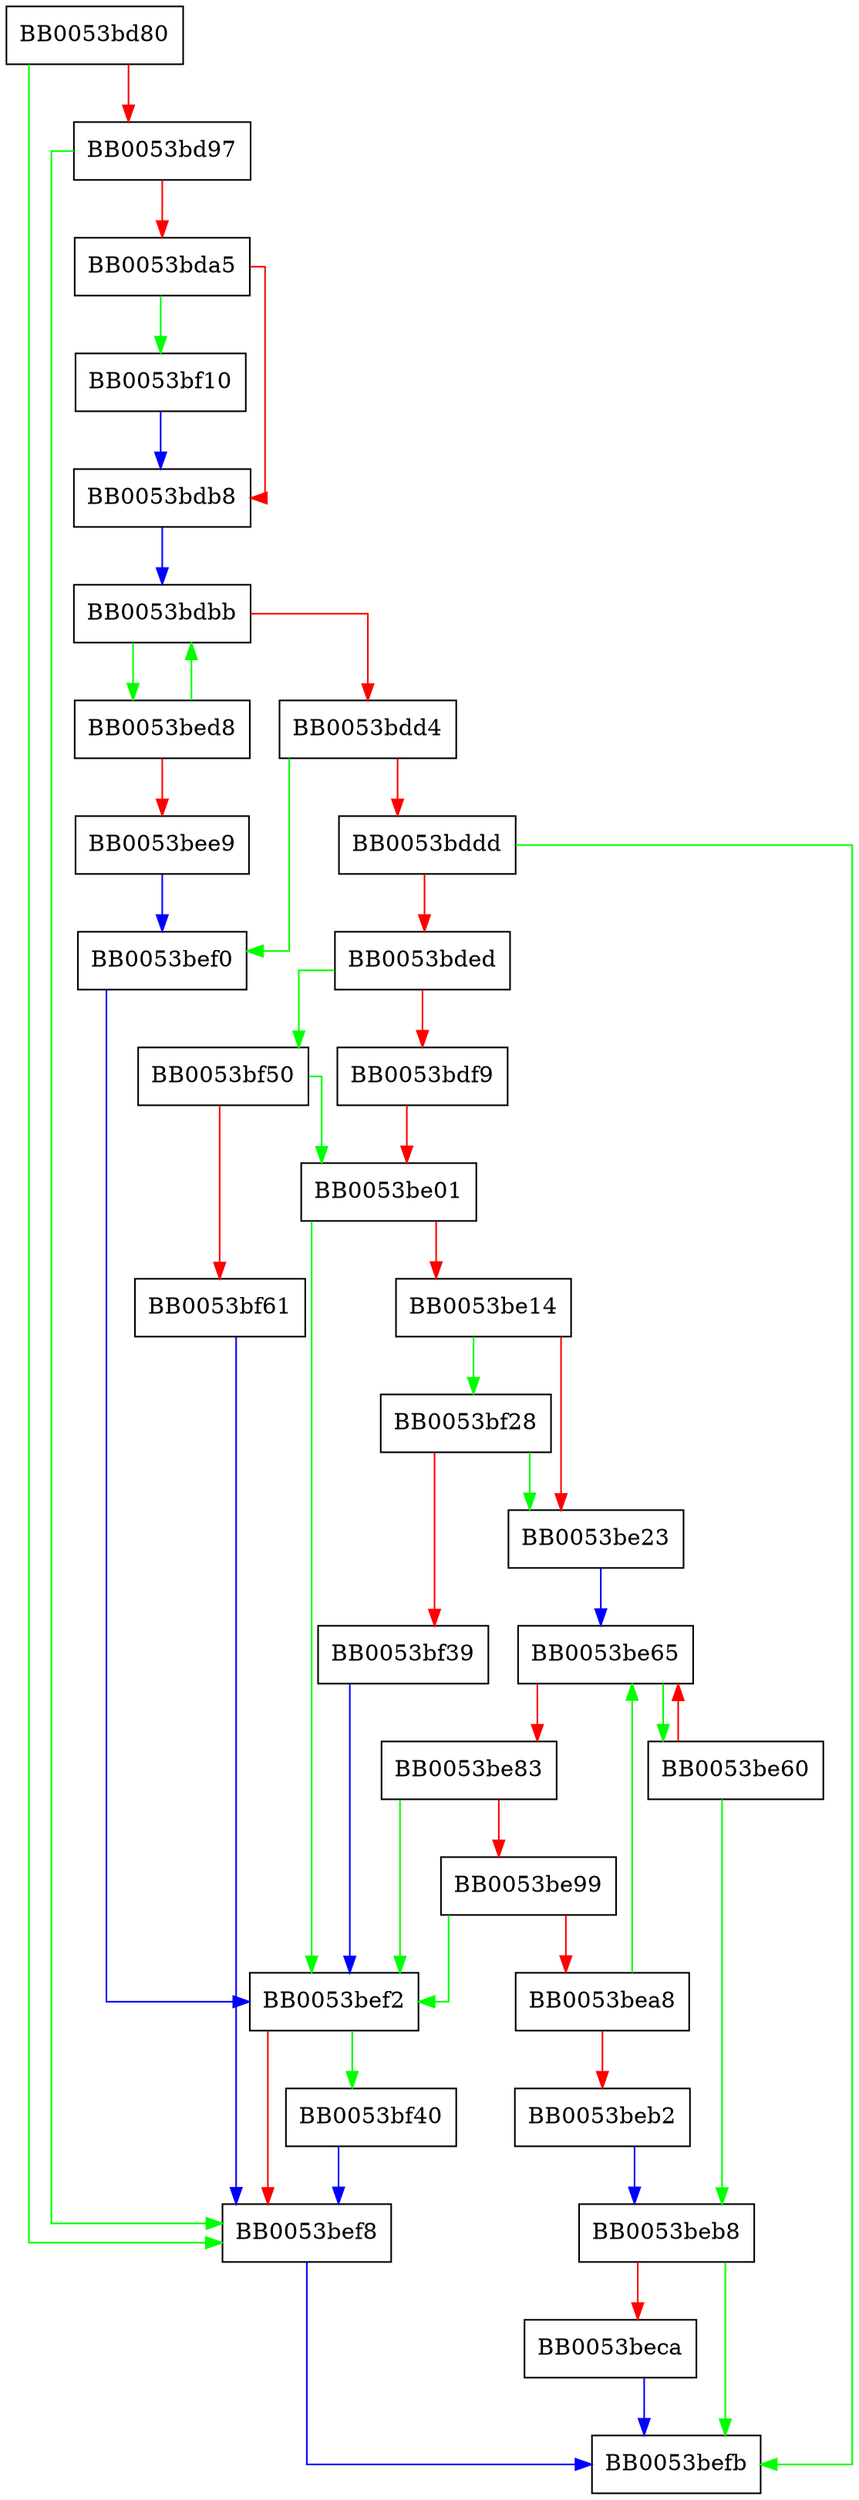 digraph BN_dec2bn {
  node [shape="box"];
  graph [splines=ortho];
  BB0053bd80 -> BB0053bef8 [color="green"];
  BB0053bd80 -> BB0053bd97 [color="red"];
  BB0053bd97 -> BB0053bef8 [color="green"];
  BB0053bd97 -> BB0053bda5 [color="red"];
  BB0053bda5 -> BB0053bf10 [color="green"];
  BB0053bda5 -> BB0053bdb8 [color="red"];
  BB0053bdb8 -> BB0053bdbb [color="blue"];
  BB0053bdbb -> BB0053bed8 [color="green"];
  BB0053bdbb -> BB0053bdd4 [color="red"];
  BB0053bdd4 -> BB0053bef0 [color="green"];
  BB0053bdd4 -> BB0053bddd [color="red"];
  BB0053bddd -> BB0053befb [color="green"];
  BB0053bddd -> BB0053bded [color="red"];
  BB0053bded -> BB0053bf50 [color="green"];
  BB0053bded -> BB0053bdf9 [color="red"];
  BB0053bdf9 -> BB0053be01 [color="red"];
  BB0053be01 -> BB0053bef2 [color="green"];
  BB0053be01 -> BB0053be14 [color="red"];
  BB0053be14 -> BB0053bf28 [color="green"];
  BB0053be14 -> BB0053be23 [color="red"];
  BB0053be23 -> BB0053be65 [color="blue"];
  BB0053be60 -> BB0053beb8 [color="green"];
  BB0053be60 -> BB0053be65 [color="red"];
  BB0053be65 -> BB0053be60 [color="green"];
  BB0053be65 -> BB0053be83 [color="red"];
  BB0053be83 -> BB0053bef2 [color="green"];
  BB0053be83 -> BB0053be99 [color="red"];
  BB0053be99 -> BB0053bef2 [color="green"];
  BB0053be99 -> BB0053bea8 [color="red"];
  BB0053bea8 -> BB0053be65 [color="green"];
  BB0053bea8 -> BB0053beb2 [color="red"];
  BB0053beb2 -> BB0053beb8 [color="blue"];
  BB0053beb8 -> BB0053befb [color="green"];
  BB0053beb8 -> BB0053beca [color="red"];
  BB0053beca -> BB0053befb [color="blue"];
  BB0053bed8 -> BB0053bdbb [color="green"];
  BB0053bed8 -> BB0053bee9 [color="red"];
  BB0053bee9 -> BB0053bef0 [color="blue"];
  BB0053bef0 -> BB0053bef2 [color="blue"];
  BB0053bef2 -> BB0053bf40 [color="green"];
  BB0053bef2 -> BB0053bef8 [color="red"];
  BB0053bef8 -> BB0053befb [color="blue"];
  BB0053bf10 -> BB0053bdb8 [color="blue"];
  BB0053bf28 -> BB0053be23 [color="green"];
  BB0053bf28 -> BB0053bf39 [color="red"];
  BB0053bf39 -> BB0053bef2 [color="blue"];
  BB0053bf40 -> BB0053bef8 [color="blue"];
  BB0053bf50 -> BB0053be01 [color="green"];
  BB0053bf50 -> BB0053bf61 [color="red"];
  BB0053bf61 -> BB0053bef8 [color="blue"];
}